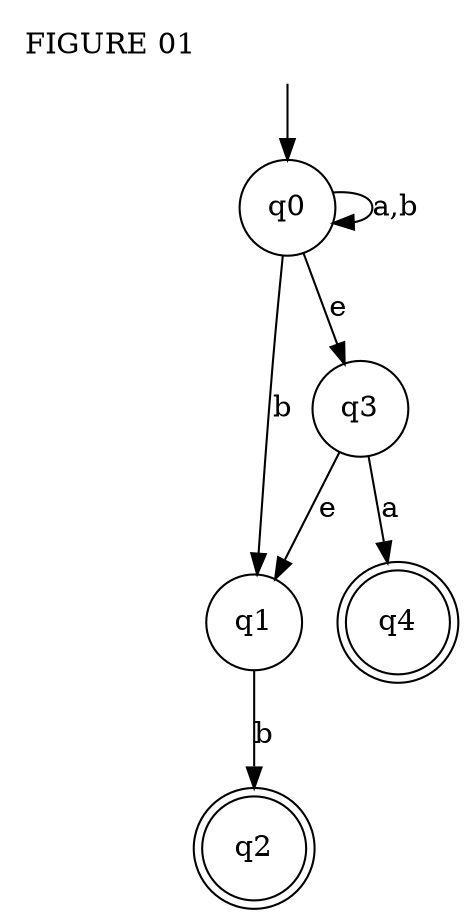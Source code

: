digraph G
{
 node [shape=circle, width=0.5, height=0.5];

 title [shape=plaintext, label="FIGURE 01"];

 q [shape=plaintext, label=""];
 q0;
 q1;
 q2 [shape=doublecircle, width=0.4, height=0.4];
 q3;
 q4 [shape=doublecircle, width=0.4, height=0.4];

 q -> q0;

 q0 -> q0 [label="a,b"];
 q0 -> q1 [label="b"];
 q0 -> q3 [label="e"];

 q1 -> q2 [label="b"];

 q3 -> q1 [label="e"];
 q3 -> q4 [label="a"];
}   
